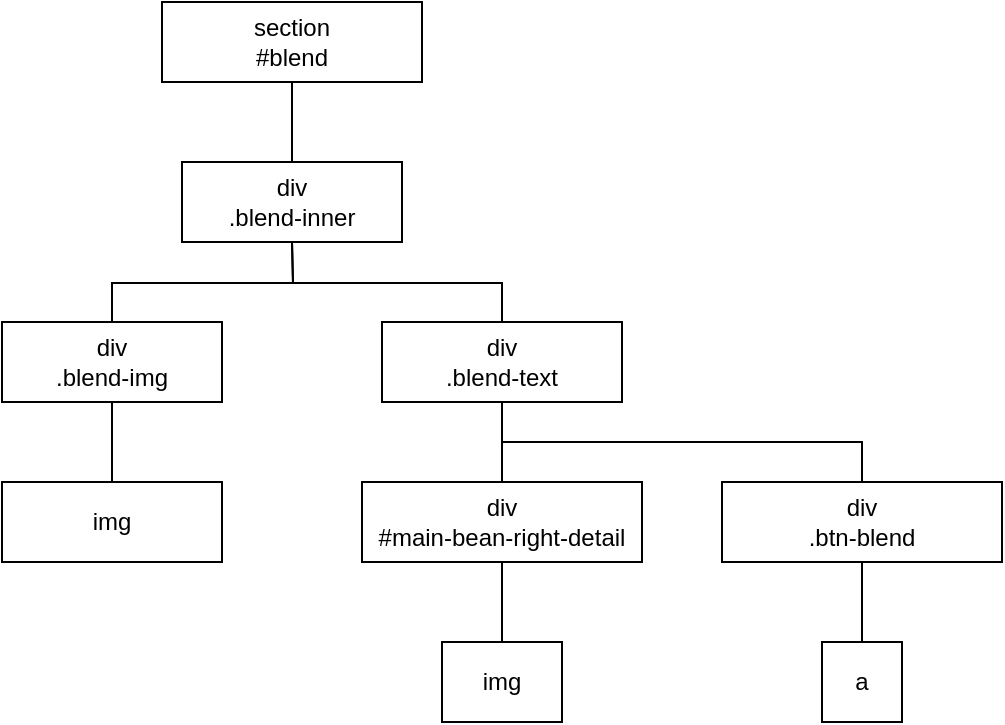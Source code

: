 <mxfile>
    <diagram id="Q7r0eXXSY7U_1IowTpx0" name="Page-1">
        <mxGraphModel dx="1010" dy="836" grid="1" gridSize="10" guides="1" tooltips="1" connect="1" arrows="1" fold="1" page="1" pageScale="1" pageWidth="850" pageHeight="1100" math="0" shadow="0">
            <root>
                <mxCell id="0"/>
                <mxCell id="1" parent="0"/>
                <mxCell id="66" value="" style="edgeStyle=none;rounded=0;html=1;endArrow=none;endFill=0;" parent="1" source="63" target="65" edge="1">
                    <mxGeometry relative="1" as="geometry"/>
                </mxCell>
                <mxCell id="63" value="section&lt;br&gt;#blend" style="rounded=0;whiteSpace=wrap;html=1;" parent="1" vertex="1">
                    <mxGeometry x="340" y="220" width="130" height="40" as="geometry"/>
                </mxCell>
                <mxCell id="65" value="div&lt;br&gt;.blend-inner" style="rounded=0;whiteSpace=wrap;html=1;" parent="1" vertex="1">
                    <mxGeometry x="350" y="300" width="110" height="40" as="geometry"/>
                </mxCell>
                <mxCell id="83" style="edgeStyle=orthogonalEdgeStyle;rounded=0;html=1;exitX=0.5;exitY=0;exitDx=0;exitDy=0;entryX=0.5;entryY=1;entryDx=0;entryDy=0;endArrow=none;endFill=0;" parent="1" source="84" edge="1">
                    <mxGeometry relative="1" as="geometry">
                        <mxPoint x="405" y="340" as="targetPoint"/>
                    </mxGeometry>
                </mxCell>
                <mxCell id="118" style="edgeStyle=none;html=1;entryX=0.5;entryY=0;entryDx=0;entryDy=0;endArrow=none;endFill=0;" edge="1" parent="1" source="84" target="117">
                    <mxGeometry relative="1" as="geometry"/>
                </mxCell>
                <mxCell id="84" value="div&lt;br&gt;.blend-img" style="rounded=0;whiteSpace=wrap;html=1;" parent="1" vertex="1">
                    <mxGeometry x="260" y="380" width="110" height="40" as="geometry"/>
                </mxCell>
                <mxCell id="85" style="edgeStyle=orthogonalEdgeStyle;rounded=0;html=1;exitX=0.5;exitY=0;exitDx=0;exitDy=0;entryX=0.5;entryY=1;entryDx=0;entryDy=0;endArrow=none;endFill=0;" parent="1" source="86" edge="1">
                    <mxGeometry relative="1" as="geometry">
                        <mxPoint x="405" y="340" as="targetPoint"/>
                    </mxGeometry>
                </mxCell>
                <mxCell id="120" style="edgeStyle=none;html=1;entryX=0.5;entryY=0;entryDx=0;entryDy=0;endArrow=none;endFill=0;" edge="1" parent="1" source="86" target="119">
                    <mxGeometry relative="1" as="geometry"/>
                </mxCell>
                <mxCell id="122" style="edgeStyle=orthogonalEdgeStyle;html=1;exitX=0.5;exitY=1;exitDx=0;exitDy=0;entryX=0.5;entryY=0;entryDx=0;entryDy=0;endArrow=none;endFill=0;rounded=0;" edge="1" parent="1" source="86" target="121">
                    <mxGeometry relative="1" as="geometry"/>
                </mxCell>
                <mxCell id="86" value="div&lt;br&gt;.blend-text" style="rounded=0;whiteSpace=wrap;html=1;" parent="1" vertex="1">
                    <mxGeometry x="450" y="380" width="120" height="40" as="geometry"/>
                </mxCell>
                <mxCell id="117" value="img" style="rounded=0;whiteSpace=wrap;html=1;" vertex="1" parent="1">
                    <mxGeometry x="260" y="460" width="110" height="40" as="geometry"/>
                </mxCell>
                <mxCell id="125" style="edgeStyle=orthogonalEdgeStyle;rounded=0;html=1;entryX=0.5;entryY=0;entryDx=0;entryDy=0;endArrow=none;endFill=0;" edge="1" parent="1" source="119" target="123">
                    <mxGeometry relative="1" as="geometry"/>
                </mxCell>
                <mxCell id="119" value="div&lt;br&gt;#main-bean-right-detail" style="rounded=0;whiteSpace=wrap;html=1;" vertex="1" parent="1">
                    <mxGeometry x="440" y="460" width="140" height="40" as="geometry"/>
                </mxCell>
                <mxCell id="126" style="edgeStyle=orthogonalEdgeStyle;rounded=0;html=1;entryX=0.5;entryY=0;entryDx=0;entryDy=0;endArrow=none;endFill=0;" edge="1" parent="1" source="121" target="124">
                    <mxGeometry relative="1" as="geometry"/>
                </mxCell>
                <mxCell id="121" value="div&lt;br&gt;.btn-blend" style="rounded=0;whiteSpace=wrap;html=1;" vertex="1" parent="1">
                    <mxGeometry x="620" y="460" width="140" height="40" as="geometry"/>
                </mxCell>
                <mxCell id="123" value="img" style="rounded=0;whiteSpace=wrap;html=1;" vertex="1" parent="1">
                    <mxGeometry x="480" y="540" width="60" height="40" as="geometry"/>
                </mxCell>
                <mxCell id="124" value="a" style="rounded=0;whiteSpace=wrap;html=1;" vertex="1" parent="1">
                    <mxGeometry x="670" y="540" width="40" height="40" as="geometry"/>
                </mxCell>
            </root>
        </mxGraphModel>
    </diagram>
</mxfile>